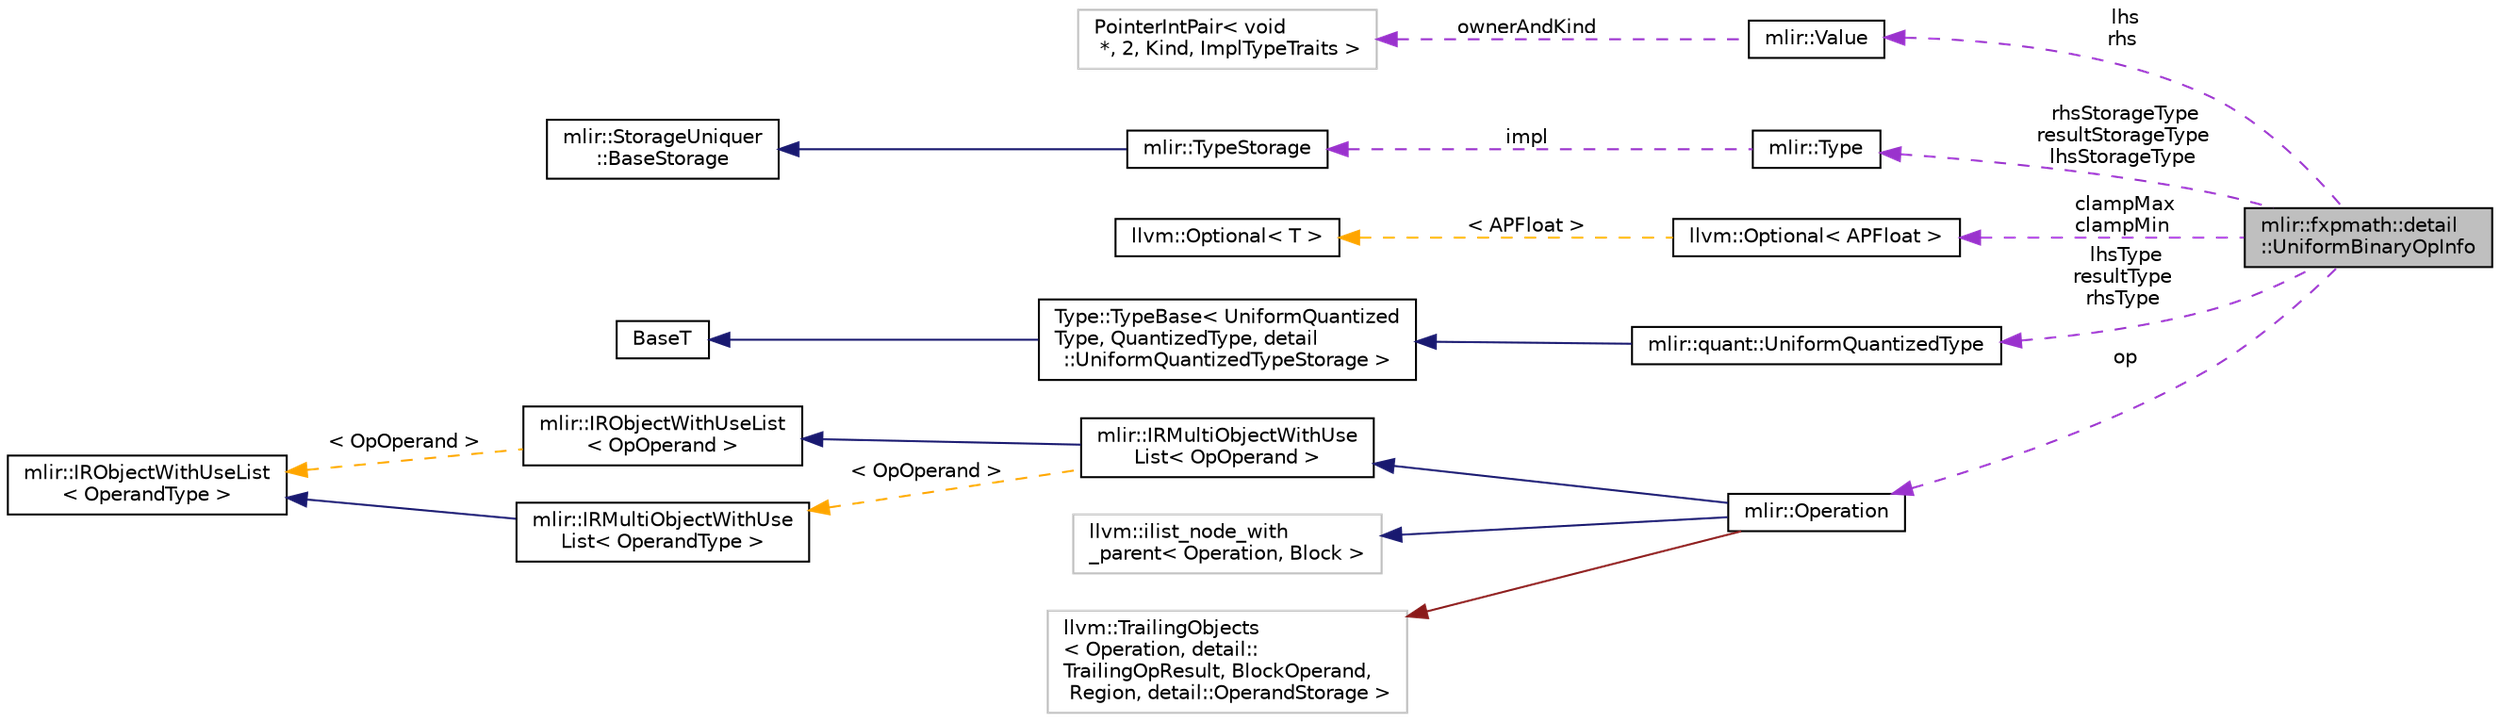 digraph "mlir::fxpmath::detail::UniformBinaryOpInfo"
{
  bgcolor="transparent";
  edge [fontname="Helvetica",fontsize="10",labelfontname="Helvetica",labelfontsize="10"];
  node [fontname="Helvetica",fontsize="10",shape=record];
  rankdir="LR";
  Node1 [label="mlir::fxpmath::detail\l::UniformBinaryOpInfo",height=0.2,width=0.4,color="black", fillcolor="grey75", style="filled", fontcolor="black"];
  Node2 -> Node1 [dir="back",color="darkorchid3",fontsize="10",style="dashed",label=" lhs\nrhs" ,fontname="Helvetica"];
  Node2 [label="mlir::Value",height=0.2,width=0.4,color="black",URL="$classmlir_1_1Value.html",tooltip="This class represents an instance of an SSA value in the MLIR system, representing a computable value..."];
  Node3 -> Node2 [dir="back",color="darkorchid3",fontsize="10",style="dashed",label=" ownerAndKind" ,fontname="Helvetica"];
  Node3 [label="PointerIntPair\< void\l *, 2, Kind, ImplTypeTraits \>",height=0.2,width=0.4,color="grey75"];
  Node4 -> Node1 [dir="back",color="darkorchid3",fontsize="10",style="dashed",label=" rhsStorageType\nresultStorageType\nlhsStorageType" ,fontname="Helvetica"];
  Node4 [label="mlir::Type",height=0.2,width=0.4,color="black",URL="$classmlir_1_1Type.html",tooltip="Instances of the Type class are immutable and uniqued. "];
  Node5 -> Node4 [dir="back",color="darkorchid3",fontsize="10",style="dashed",label=" impl" ,fontname="Helvetica"];
  Node5 [label="mlir::TypeStorage",height=0.2,width=0.4,color="black",URL="$classmlir_1_1TypeStorage.html",tooltip="Base storage class appearing in a Type. "];
  Node6 -> Node5 [dir="back",color="midnightblue",fontsize="10",style="solid",fontname="Helvetica"];
  Node6 [label="mlir::StorageUniquer\l::BaseStorage",height=0.2,width=0.4,color="black",URL="$classmlir_1_1StorageUniquer_1_1BaseStorage.html",tooltip="This class acts as the base storage that all storage classes must derived from. "];
  Node7 -> Node1 [dir="back",color="darkorchid3",fontsize="10",style="dashed",label=" clampMax\nclampMin" ,fontname="Helvetica"];
  Node7 [label="llvm::Optional\< APFloat \>",height=0.2,width=0.4,color="black",URL="$classllvm_1_1Optional.html"];
  Node8 -> Node7 [dir="back",color="orange",fontsize="10",style="dashed",label=" \< APFloat \>" ,fontname="Helvetica"];
  Node8 [label="llvm::Optional\< T \>",height=0.2,width=0.4,color="black",URL="$classllvm_1_1Optional.html"];
  Node9 -> Node1 [dir="back",color="darkorchid3",fontsize="10",style="dashed",label=" lhsType\nresultType\nrhsType" ,fontname="Helvetica"];
  Node9 [label="mlir::quant::UniformQuantizedType",height=0.2,width=0.4,color="black",URL="$classmlir_1_1quant_1_1UniformQuantizedType.html",tooltip="Represents a family of uniform, quantized types. "];
  Node10 -> Node9 [dir="back",color="midnightblue",fontsize="10",style="solid",fontname="Helvetica"];
  Node10 [label="Type::TypeBase\< UniformQuantized\lType, QuantizedType, detail\l::UniformQuantizedTypeStorage \>",height=0.2,width=0.4,color="black",URL="$classmlir_1_1detail_1_1StorageUserBase.html",tooltip="Utility class for implementing users of storage classes uniqued by a StorageUniquer. "];
  Node11 -> Node10 [dir="back",color="midnightblue",fontsize="10",style="solid",fontname="Helvetica"];
  Node11 [label="BaseT",height=0.2,width=0.4,color="black",URL="$classBaseT.html"];
  Node12 -> Node1 [dir="back",color="darkorchid3",fontsize="10",style="dashed",label=" op" ,fontname="Helvetica"];
  Node12 [label="mlir::Operation",height=0.2,width=0.4,color="black",URL="$classmlir_1_1Operation.html",tooltip="Operation is a basic unit of execution within a function. "];
  Node13 -> Node12 [dir="back",color="midnightblue",fontsize="10",style="solid",fontname="Helvetica"];
  Node13 [label="mlir::IRMultiObjectWithUse\lList\< OpOperand \>",height=0.2,width=0.4,color="black",URL="$classmlir_1_1IRMultiObjectWithUseList.html"];
  Node14 -> Node13 [dir="back",color="midnightblue",fontsize="10",style="solid",fontname="Helvetica"];
  Node14 [label="mlir::IRObjectWithUseList\l\< OpOperand \>",height=0.2,width=0.4,color="black",URL="$classmlir_1_1IRObjectWithUseList.html"];
  Node15 -> Node14 [dir="back",color="orange",fontsize="10",style="dashed",label=" \< OpOperand \>" ,fontname="Helvetica"];
  Node15 [label="mlir::IRObjectWithUseList\l\< OperandType \>",height=0.2,width=0.4,color="black",URL="$classmlir_1_1IRObjectWithUseList.html",tooltip="This class represents a single IR object that contains a use list. "];
  Node16 -> Node13 [dir="back",color="orange",fontsize="10",style="dashed",label=" \< OpOperand \>" ,fontname="Helvetica"];
  Node16 [label="mlir::IRMultiObjectWithUse\lList\< OperandType \>",height=0.2,width=0.4,color="black",URL="$classmlir_1_1IRMultiObjectWithUseList.html",tooltip="This class represents multiple IR objects with a single use list. "];
  Node15 -> Node16 [dir="back",color="midnightblue",fontsize="10",style="solid",fontname="Helvetica"];
  Node17 -> Node12 [dir="back",color="midnightblue",fontsize="10",style="solid",fontname="Helvetica"];
  Node17 [label="llvm::ilist_node_with\l_parent\< Operation, Block \>",height=0.2,width=0.4,color="grey75"];
  Node18 -> Node12 [dir="back",color="firebrick4",fontsize="10",style="solid",fontname="Helvetica"];
  Node18 [label="llvm::TrailingObjects\l\< Operation, detail::\lTrailingOpResult, BlockOperand,\l Region, detail::OperandStorage \>",height=0.2,width=0.4,color="grey75"];
}
